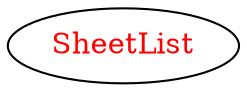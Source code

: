 digraph dependencyGraph {
 concentrate=true;
 ranksep="2.0";
 rankdir="LR"; 
 splines="ortho";
"SheetList" [fontcolor="red"];
}